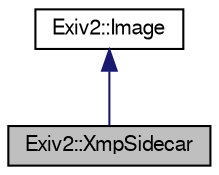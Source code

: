 digraph "Exiv2::XmpSidecar"
{
  edge [fontname="FreeSans",fontsize="10",labelfontname="FreeSans",labelfontsize="10"];
  node [fontname="FreeSans",fontsize="10",shape=record];
  Node1 [label="Exiv2::XmpSidecar",height=0.2,width=0.4,color="black", fillcolor="grey75", style="filled" fontcolor="black"];
  Node2 -> Node1 [dir="back",color="midnightblue",fontsize="10",style="solid",fontname="FreeSans"];
  Node2 [label="Exiv2::Image",height=0.2,width=0.4,color="black", fillcolor="white", style="filled",URL="$classExiv2_1_1Image.html",tooltip="Abstract base class defining the interface for an image. This is the top-level interface to the Exiv2..."];
}
